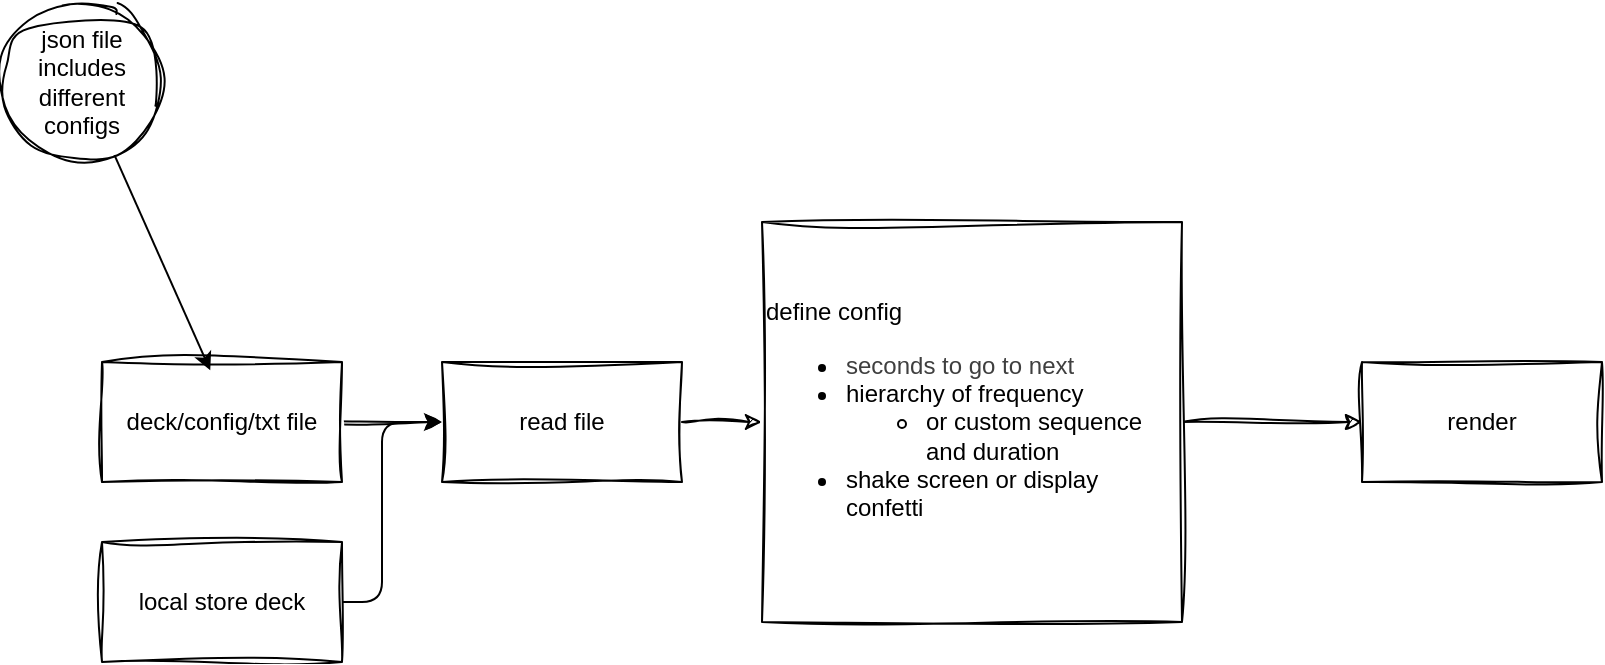 <mxfile>
    <diagram id="mVSZEokLV_WpTPIVbSPv" name="Page-1">
        <mxGraphModel dx="641" dy="607" grid="1" gridSize="10" guides="1" tooltips="1" connect="1" arrows="1" fold="1" page="1" pageScale="1" pageWidth="850" pageHeight="1100" background="none" math="0" shadow="0">
            <root>
                <mxCell id="0"/>
                <mxCell id="1" parent="0"/>
                <mxCell id="4" style="edgeStyle=none;html=1;entryX=0;entryY=0.5;entryDx=0;entryDy=0;rounded=0;sketch=1;curveFitting=1;jiggle=2;" edge="1" parent="1" target="3">
                    <mxGeometry relative="1" as="geometry">
                        <mxPoint x="180" y="390" as="sourcePoint"/>
                    </mxGeometry>
                </mxCell>
                <mxCell id="2" value="deck/config/txt file" style="rounded=0;whiteSpace=wrap;html=1;sketch=1;curveFitting=1;jiggle=2;" vertex="1" parent="1">
                    <mxGeometry x="80" y="360" width="120" height="60" as="geometry"/>
                </mxCell>
                <mxCell id="7" value="" style="edgeStyle=none;html=1;rounded=0;sketch=1;curveFitting=1;jiggle=2;" edge="1" parent="1" source="3" target="6">
                    <mxGeometry relative="1" as="geometry"/>
                </mxCell>
                <mxCell id="3" value="read file" style="rounded=0;whiteSpace=wrap;html=1;sketch=1;curveFitting=1;jiggle=2;" vertex="1" parent="1">
                    <mxGeometry x="250" y="360" width="120" height="60" as="geometry"/>
                </mxCell>
                <mxCell id="9" style="edgeStyle=none;html=1;rounded=0;entryX=0;entryY=0.5;entryDx=0;entryDy=0;sketch=1;curveFitting=1;jiggle=2;" edge="1" parent="1" source="6" target="11">
                    <mxGeometry relative="1" as="geometry">
                        <mxPoint x="710" y="390" as="targetPoint"/>
                    </mxGeometry>
                </mxCell>
                <mxCell id="6" value="define config&lt;div&gt;&lt;ul&gt;&lt;li&gt;&lt;font color=&quot;#000000&quot;&gt;&lt;span style=&quot;color: rgb(63, 63, 63);&quot;&gt;seconds to go to next&lt;/span&gt;&lt;/font&gt;&lt;/li&gt;&lt;li&gt;hierarchy of frequency&lt;/li&gt;&lt;ul&gt;&lt;li&gt;or custom sequence and duration&lt;/li&gt;&lt;/ul&gt;&lt;li&gt;shake screen or display confetti&lt;/li&gt;&lt;/ul&gt;&lt;/div&gt;" style="rounded=0;whiteSpace=wrap;html=1;align=left;sketch=1;curveFitting=1;jiggle=2;gradientColor=none;" vertex="1" parent="1">
                    <mxGeometry x="410" y="290" width="210" height="200" as="geometry"/>
                </mxCell>
                <mxCell id="11" value="render" style="rounded=0;whiteSpace=wrap;html=1;sketch=1;curveFitting=1;jiggle=2;" vertex="1" parent="1">
                    <mxGeometry x="710" y="360" width="120" height="60" as="geometry"/>
                </mxCell>
                <mxCell id="13" value="json file&lt;div&gt;includes different configs&lt;/div&gt;" style="ellipse;whiteSpace=wrap;html=1;aspect=fixed;sketch=1;curveFitting=1;jiggle=2;" vertex="1" parent="1">
                    <mxGeometry x="30" y="180" width="80" height="80" as="geometry"/>
                </mxCell>
                <mxCell id="14" style="edgeStyle=none;html=1;entryX=0.451;entryY=0.069;entryDx=0;entryDy=0;entryPerimeter=0;" edge="1" parent="1" source="13" target="2">
                    <mxGeometry relative="1" as="geometry"/>
                </mxCell>
                <mxCell id="16" style="edgeStyle=none;html=1;entryX=0;entryY=0.5;entryDx=0;entryDy=0;" edge="1" parent="1" source="15" target="3">
                    <mxGeometry relative="1" as="geometry">
                        <Array as="points">
                            <mxPoint x="220" y="480"/>
                            <mxPoint x="220" y="390"/>
                        </Array>
                    </mxGeometry>
                </mxCell>
                <mxCell id="15" value="local store deck" style="rounded=0;whiteSpace=wrap;html=1;sketch=1;curveFitting=1;jiggle=2;" vertex="1" parent="1">
                    <mxGeometry x="80" y="450" width="120" height="60" as="geometry"/>
                </mxCell>
            </root>
        </mxGraphModel>
    </diagram>
</mxfile>